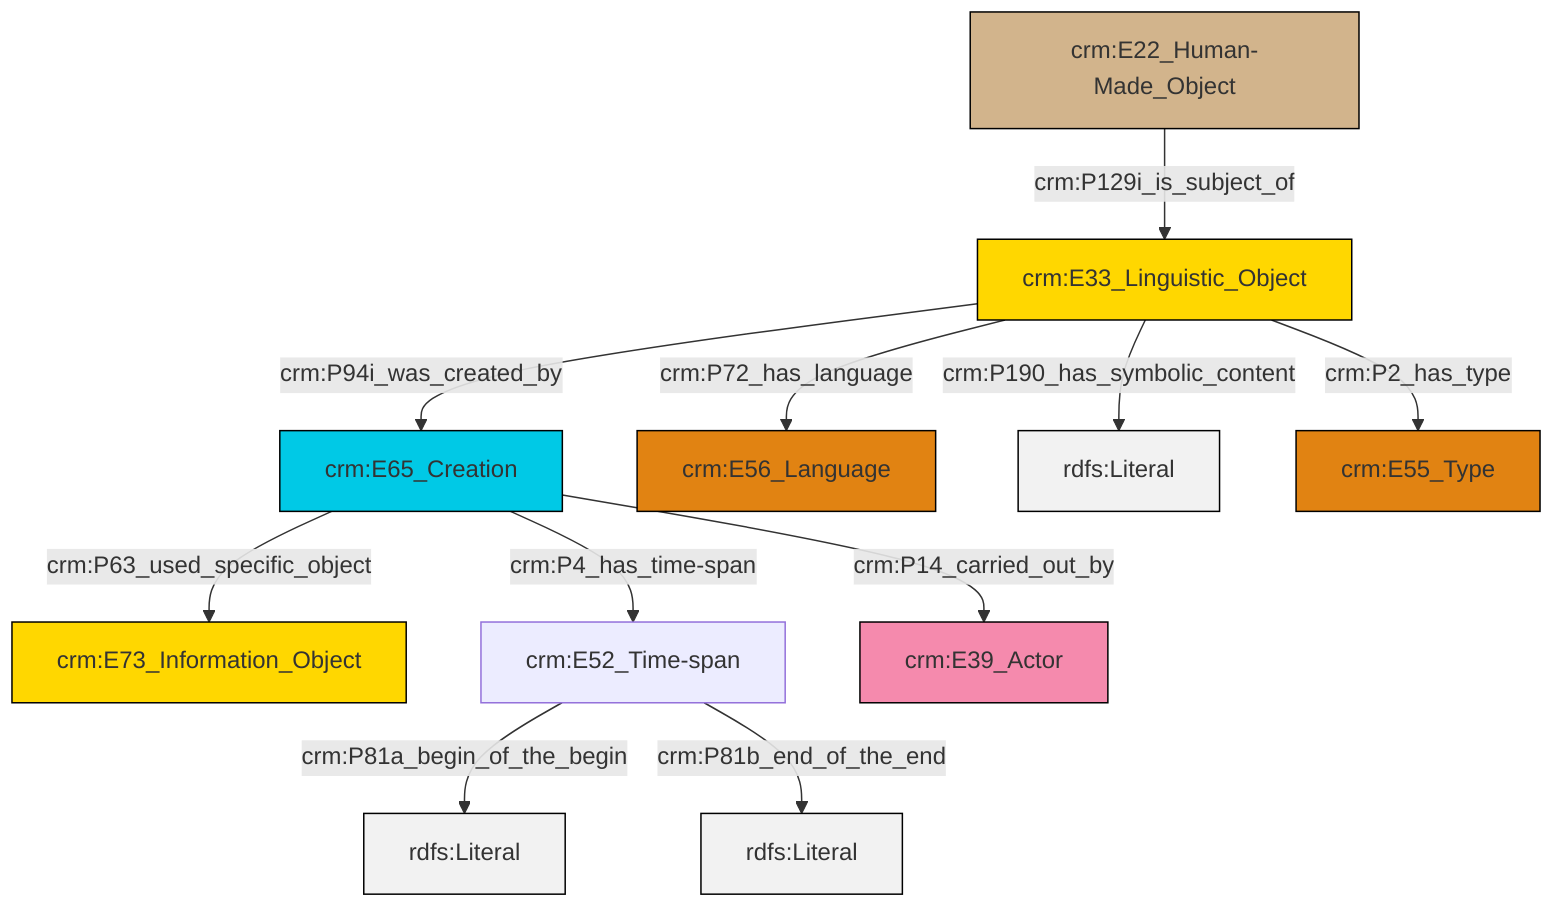 graph TD
classDef Literal fill:#f2f2f2,stroke:#000000;
classDef CRM_Entity fill:#FFFFFF,stroke:#000000;
classDef Temporal_Entity fill:#00C9E6, stroke:#000000;
classDef Type fill:#E18312, stroke:#000000;
classDef Time-Span fill:#2C9C91, stroke:#000000;
classDef Appellation fill:#FFEB7F, stroke:#000000;
classDef Place fill:#008836, stroke:#000000;
classDef Persistent_Item fill:#B266B2, stroke:#000000;
classDef Conceptual_Object fill:#FFD700, stroke:#000000;
classDef Physical_Thing fill:#D2B48C, stroke:#000000;
classDef Actor fill:#f58aad, stroke:#000000;
classDef PC_Classes fill:#4ce600, stroke:#000000;
classDef Multi fill:#cccccc,stroke:#000000;

0["crm:E65_Creation"]:::Temporal_Entity -->|crm:P63_used_specific_object| 1["crm:E73_Information_Object"]:::Conceptual_Object
2["crm:E33_Linguistic_Object"]:::Conceptual_Object -->|crm:P72_has_language| 3["crm:E56_Language"]:::Type
2["crm:E33_Linguistic_Object"]:::Conceptual_Object -->|crm:P190_has_symbolic_content| 7[rdfs:Literal]:::Literal
5["crm:E52_Time-span"]:::Default -->|crm:P81a_begin_of_the_begin| 11[rdfs:Literal]:::Literal
2["crm:E33_Linguistic_Object"]:::Conceptual_Object -->|crm:P94i_was_created_by| 0["crm:E65_Creation"]:::Temporal_Entity
2["crm:E33_Linguistic_Object"]:::Conceptual_Object -->|crm:P2_has_type| 15["crm:E55_Type"]:::Type
0["crm:E65_Creation"]:::Temporal_Entity -->|crm:P14_carried_out_by| 13["crm:E39_Actor"]:::Actor
5["crm:E52_Time-span"]:::Default -->|crm:P81b_end_of_the_end| 16[rdfs:Literal]:::Literal
9["crm:E22_Human-Made_Object"]:::Physical_Thing -->|crm:P129i_is_subject_of| 2["crm:E33_Linguistic_Object"]:::Conceptual_Object
0["crm:E65_Creation"]:::Temporal_Entity -->|crm:P4_has_time-span| 5["crm:E52_Time-span"]:::Default